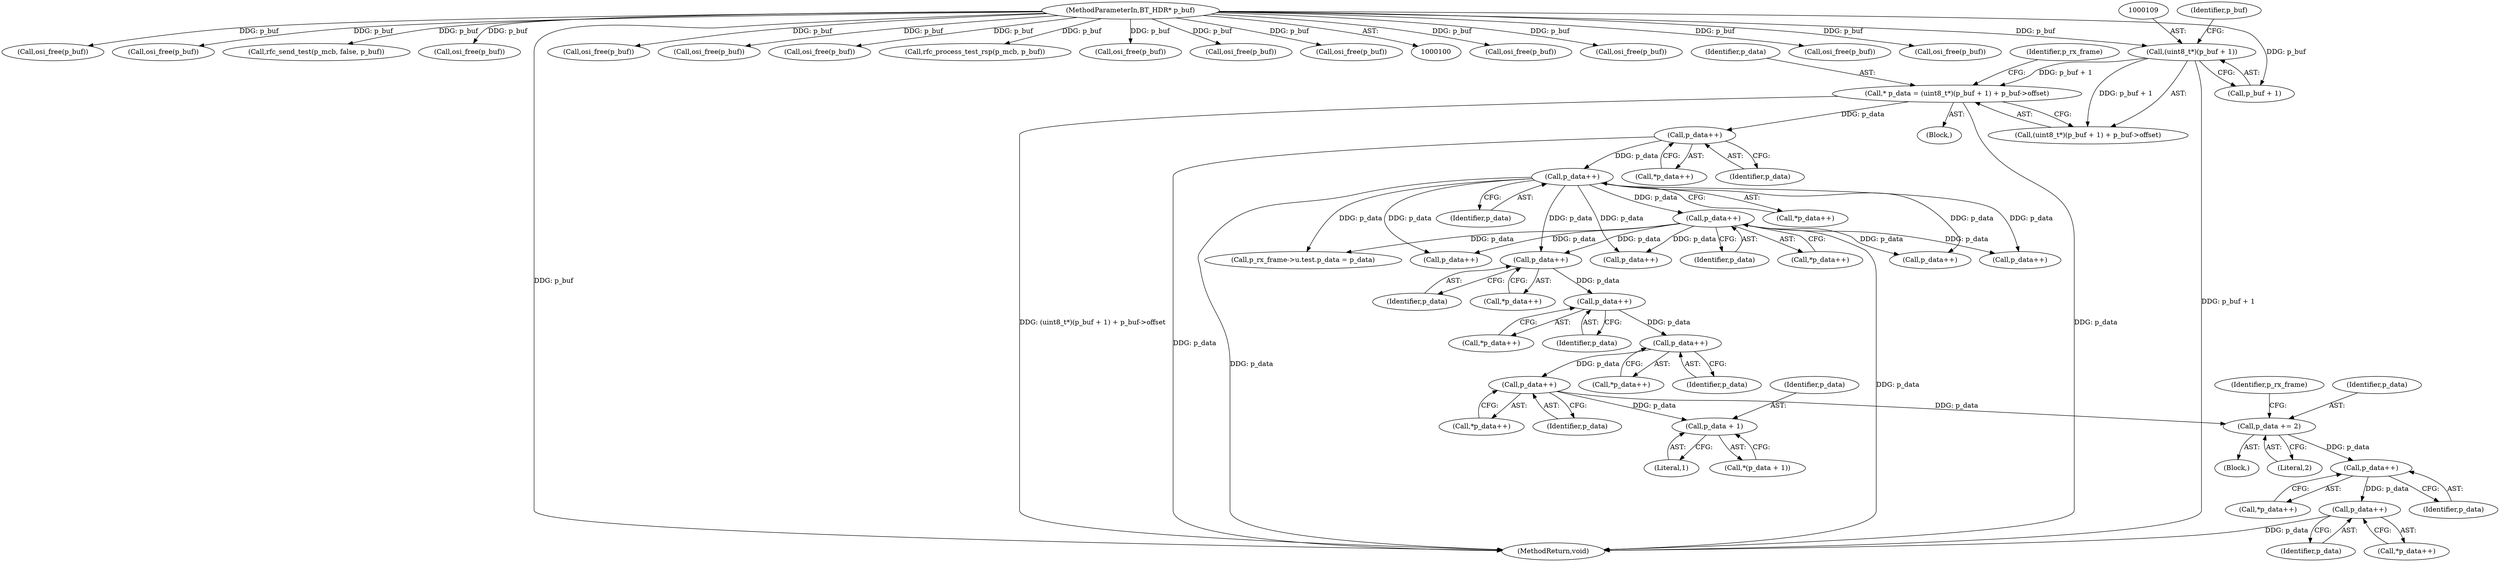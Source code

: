 digraph "0_Android_92a7bf8c44a236607c146240f3c0adc1ae01fedf@pointer" {
"1000374" [label="(Call,p_data++)"];
"1000362" [label="(Call,p_data++)"];
"1000349" [label="(Call,p_data++)"];
"1000324" [label="(Call,p_data++)"];
"1000258" [label="(Call,p_data++)"];
"1000230" [label="(Call,p_data++)"];
"1000174" [label="(Call,p_data++)"];
"1000105" [label="(Call,* p_data = (uint8_t*)(p_buf + 1) + p_buf->offset)"];
"1000108" [label="(Call,(uint8_t*)(p_buf + 1))"];
"1000102" [label="(MethodParameterIn,BT_HDR* p_buf)"];
"1000389" [label="(Call,p_data + 1)"];
"1000393" [label="(Call,p_data += 2)"];
"1000405" [label="(Call,p_data++)"];
"1000417" [label="(Call,p_data++)"];
"1000173" [label="(Call,*p_data++)"];
"1000361" [label="(Call,*p_data++)"];
"1000668" [label="(Call,osi_free(p_buf))"];
"1000363" [label="(Identifier,p_data)"];
"1000105" [label="(Call,* p_data = (uint8_t*)(p_buf + 1) + p_buf->offset)"];
"1000400" [label="(Identifier,p_rx_frame)"];
"1000404" [label="(Call,*p_data++)"];
"1000102" [label="(MethodParameterIn,BT_HDR* p_buf)"];
"1000230" [label="(Call,p_data++)"];
"1000231" [label="(Identifier,p_data)"];
"1000348" [label="(Call,*p_data++)"];
"1000349" [label="(Call,p_data++)"];
"1000418" [label="(Identifier,p_data)"];
"1000395" [label="(Literal,2)"];
"1000325" [label="(Identifier,p_data)"];
"1000720" [label="(Call,p_data++)"];
"1000966" [label="(Call,p_data++)"];
"1000324" [label="(Call,p_data++)"];
"1000229" [label="(Call,*p_data++)"];
"1000524" [label="(Call,osi_free(p_buf))"];
"1000417" [label="(Call,p_data++)"];
"1000467" [label="(Call,osi_free(p_buf))"];
"1000388" [label="(Call,*(p_data + 1))"];
"1000296" [label="(Block,)"];
"1000108" [label="(Call,(uint8_t*)(p_buf + 1))"];
"1000282" [label="(Call,osi_free(p_buf))"];
"1000251" [label="(Call,osi_free(p_buf))"];
"1000210" [label="(Call,osi_free(p_buf))"];
"1000118" [label="(Identifier,p_rx_frame)"];
"1000393" [label="(Call,p_data += 2)"];
"1000362" [label="(Call,p_data++)"];
"1000174" [label="(Call,p_data++)"];
"1000406" [label="(Identifier,p_data)"];
"1000394" [label="(Identifier,p_data)"];
"1000509" [label="(Call,rfc_send_test(p_mcb, false, p_buf))"];
"1000416" [label="(Call,*p_data++)"];
"1000926" [label="(Call,osi_free(p_buf))"];
"1000258" [label="(Call,p_data++)"];
"1000759" [label="(Call,p_data++)"];
"1000350" [label="(Identifier,p_data)"];
"1000103" [label="(Block,)"];
"1000373" [label="(Call,*p_data++)"];
"1001015" [label="(MethodReturn,void)"];
"1000479" [label="(Call,p_rx_frame->u.test.p_data = p_data)"];
"1000259" [label="(Identifier,p_data)"];
"1001002" [label="(Call,osi_free(p_buf))"];
"1000107" [label="(Call,(uint8_t*)(p_buf + 1) + p_buf->offset)"];
"1000147" [label="(Call,osi_free(p_buf))"];
"1000323" [label="(Call,*p_data++)"];
"1000375" [label="(Identifier,p_data)"];
"1000374" [label="(Call,p_data++)"];
"1000536" [label="(Call,osi_free(p_buf))"];
"1000389" [label="(Call,p_data + 1)"];
"1000390" [label="(Identifier,p_data)"];
"1000582" [label="(Call,p_data++)"];
"1000514" [label="(Call,rfc_process_test_rsp(p_mcb, p_buf))"];
"1000405" [label="(Call,p_data++)"];
"1000106" [label="(Identifier,p_data)"];
"1000110" [label="(Call,p_buf + 1)"];
"1000114" [label="(Identifier,p_buf)"];
"1000559" [label="(Call,osi_free(p_buf))"];
"1000391" [label="(Literal,1)"];
"1000723" [label="(Call,osi_free(p_buf))"];
"1000257" [label="(Call,*p_data++)"];
"1000175" [label="(Identifier,p_data)"];
"1001009" [label="(Call,osi_free(p_buf))"];
"1000374" -> "1000373"  [label="AST: "];
"1000374" -> "1000375"  [label="CFG: "];
"1000375" -> "1000374"  [label="AST: "];
"1000373" -> "1000374"  [label="CFG: "];
"1000362" -> "1000374"  [label="DDG: p_data"];
"1000374" -> "1000389"  [label="DDG: p_data"];
"1000374" -> "1000393"  [label="DDG: p_data"];
"1000362" -> "1000361"  [label="AST: "];
"1000362" -> "1000363"  [label="CFG: "];
"1000363" -> "1000362"  [label="AST: "];
"1000361" -> "1000362"  [label="CFG: "];
"1000349" -> "1000362"  [label="DDG: p_data"];
"1000349" -> "1000348"  [label="AST: "];
"1000349" -> "1000350"  [label="CFG: "];
"1000350" -> "1000349"  [label="AST: "];
"1000348" -> "1000349"  [label="CFG: "];
"1000324" -> "1000349"  [label="DDG: p_data"];
"1000324" -> "1000323"  [label="AST: "];
"1000324" -> "1000325"  [label="CFG: "];
"1000325" -> "1000324"  [label="AST: "];
"1000323" -> "1000324"  [label="CFG: "];
"1000258" -> "1000324"  [label="DDG: p_data"];
"1000230" -> "1000324"  [label="DDG: p_data"];
"1000258" -> "1000257"  [label="AST: "];
"1000258" -> "1000259"  [label="CFG: "];
"1000259" -> "1000258"  [label="AST: "];
"1000257" -> "1000258"  [label="CFG: "];
"1000258" -> "1001015"  [label="DDG: p_data"];
"1000230" -> "1000258"  [label="DDG: p_data"];
"1000258" -> "1000479"  [label="DDG: p_data"];
"1000258" -> "1000582"  [label="DDG: p_data"];
"1000258" -> "1000720"  [label="DDG: p_data"];
"1000258" -> "1000759"  [label="DDG: p_data"];
"1000258" -> "1000966"  [label="DDG: p_data"];
"1000230" -> "1000229"  [label="AST: "];
"1000230" -> "1000231"  [label="CFG: "];
"1000231" -> "1000230"  [label="AST: "];
"1000229" -> "1000230"  [label="CFG: "];
"1000230" -> "1001015"  [label="DDG: p_data"];
"1000174" -> "1000230"  [label="DDG: p_data"];
"1000230" -> "1000479"  [label="DDG: p_data"];
"1000230" -> "1000582"  [label="DDG: p_data"];
"1000230" -> "1000720"  [label="DDG: p_data"];
"1000230" -> "1000759"  [label="DDG: p_data"];
"1000230" -> "1000966"  [label="DDG: p_data"];
"1000174" -> "1000173"  [label="AST: "];
"1000174" -> "1000175"  [label="CFG: "];
"1000175" -> "1000174"  [label="AST: "];
"1000173" -> "1000174"  [label="CFG: "];
"1000174" -> "1001015"  [label="DDG: p_data"];
"1000105" -> "1000174"  [label="DDG: p_data"];
"1000105" -> "1000103"  [label="AST: "];
"1000105" -> "1000107"  [label="CFG: "];
"1000106" -> "1000105"  [label="AST: "];
"1000107" -> "1000105"  [label="AST: "];
"1000118" -> "1000105"  [label="CFG: "];
"1000105" -> "1001015"  [label="DDG: (uint8_t*)(p_buf + 1) + p_buf->offset"];
"1000105" -> "1001015"  [label="DDG: p_data"];
"1000108" -> "1000105"  [label="DDG: p_buf + 1"];
"1000108" -> "1000107"  [label="AST: "];
"1000108" -> "1000110"  [label="CFG: "];
"1000109" -> "1000108"  [label="AST: "];
"1000110" -> "1000108"  [label="AST: "];
"1000114" -> "1000108"  [label="CFG: "];
"1000108" -> "1001015"  [label="DDG: p_buf + 1"];
"1000108" -> "1000107"  [label="DDG: p_buf + 1"];
"1000102" -> "1000108"  [label="DDG: p_buf"];
"1000102" -> "1000100"  [label="AST: "];
"1000102" -> "1001015"  [label="DDG: p_buf"];
"1000102" -> "1000110"  [label="DDG: p_buf"];
"1000102" -> "1000147"  [label="DDG: p_buf"];
"1000102" -> "1000210"  [label="DDG: p_buf"];
"1000102" -> "1000251"  [label="DDG: p_buf"];
"1000102" -> "1000282"  [label="DDG: p_buf"];
"1000102" -> "1000467"  [label="DDG: p_buf"];
"1000102" -> "1000509"  [label="DDG: p_buf"];
"1000102" -> "1000514"  [label="DDG: p_buf"];
"1000102" -> "1000524"  [label="DDG: p_buf"];
"1000102" -> "1000536"  [label="DDG: p_buf"];
"1000102" -> "1000559"  [label="DDG: p_buf"];
"1000102" -> "1000668"  [label="DDG: p_buf"];
"1000102" -> "1000723"  [label="DDG: p_buf"];
"1000102" -> "1000926"  [label="DDG: p_buf"];
"1000102" -> "1001002"  [label="DDG: p_buf"];
"1000102" -> "1001009"  [label="DDG: p_buf"];
"1000389" -> "1000388"  [label="AST: "];
"1000389" -> "1000391"  [label="CFG: "];
"1000390" -> "1000389"  [label="AST: "];
"1000391" -> "1000389"  [label="AST: "];
"1000388" -> "1000389"  [label="CFG: "];
"1000393" -> "1000296"  [label="AST: "];
"1000393" -> "1000395"  [label="CFG: "];
"1000394" -> "1000393"  [label="AST: "];
"1000395" -> "1000393"  [label="AST: "];
"1000400" -> "1000393"  [label="CFG: "];
"1000393" -> "1000405"  [label="DDG: p_data"];
"1000405" -> "1000404"  [label="AST: "];
"1000405" -> "1000406"  [label="CFG: "];
"1000406" -> "1000405"  [label="AST: "];
"1000404" -> "1000405"  [label="CFG: "];
"1000405" -> "1000417"  [label="DDG: p_data"];
"1000417" -> "1000416"  [label="AST: "];
"1000417" -> "1000418"  [label="CFG: "];
"1000418" -> "1000417"  [label="AST: "];
"1000416" -> "1000417"  [label="CFG: "];
"1000417" -> "1001015"  [label="DDG: p_data"];
}
